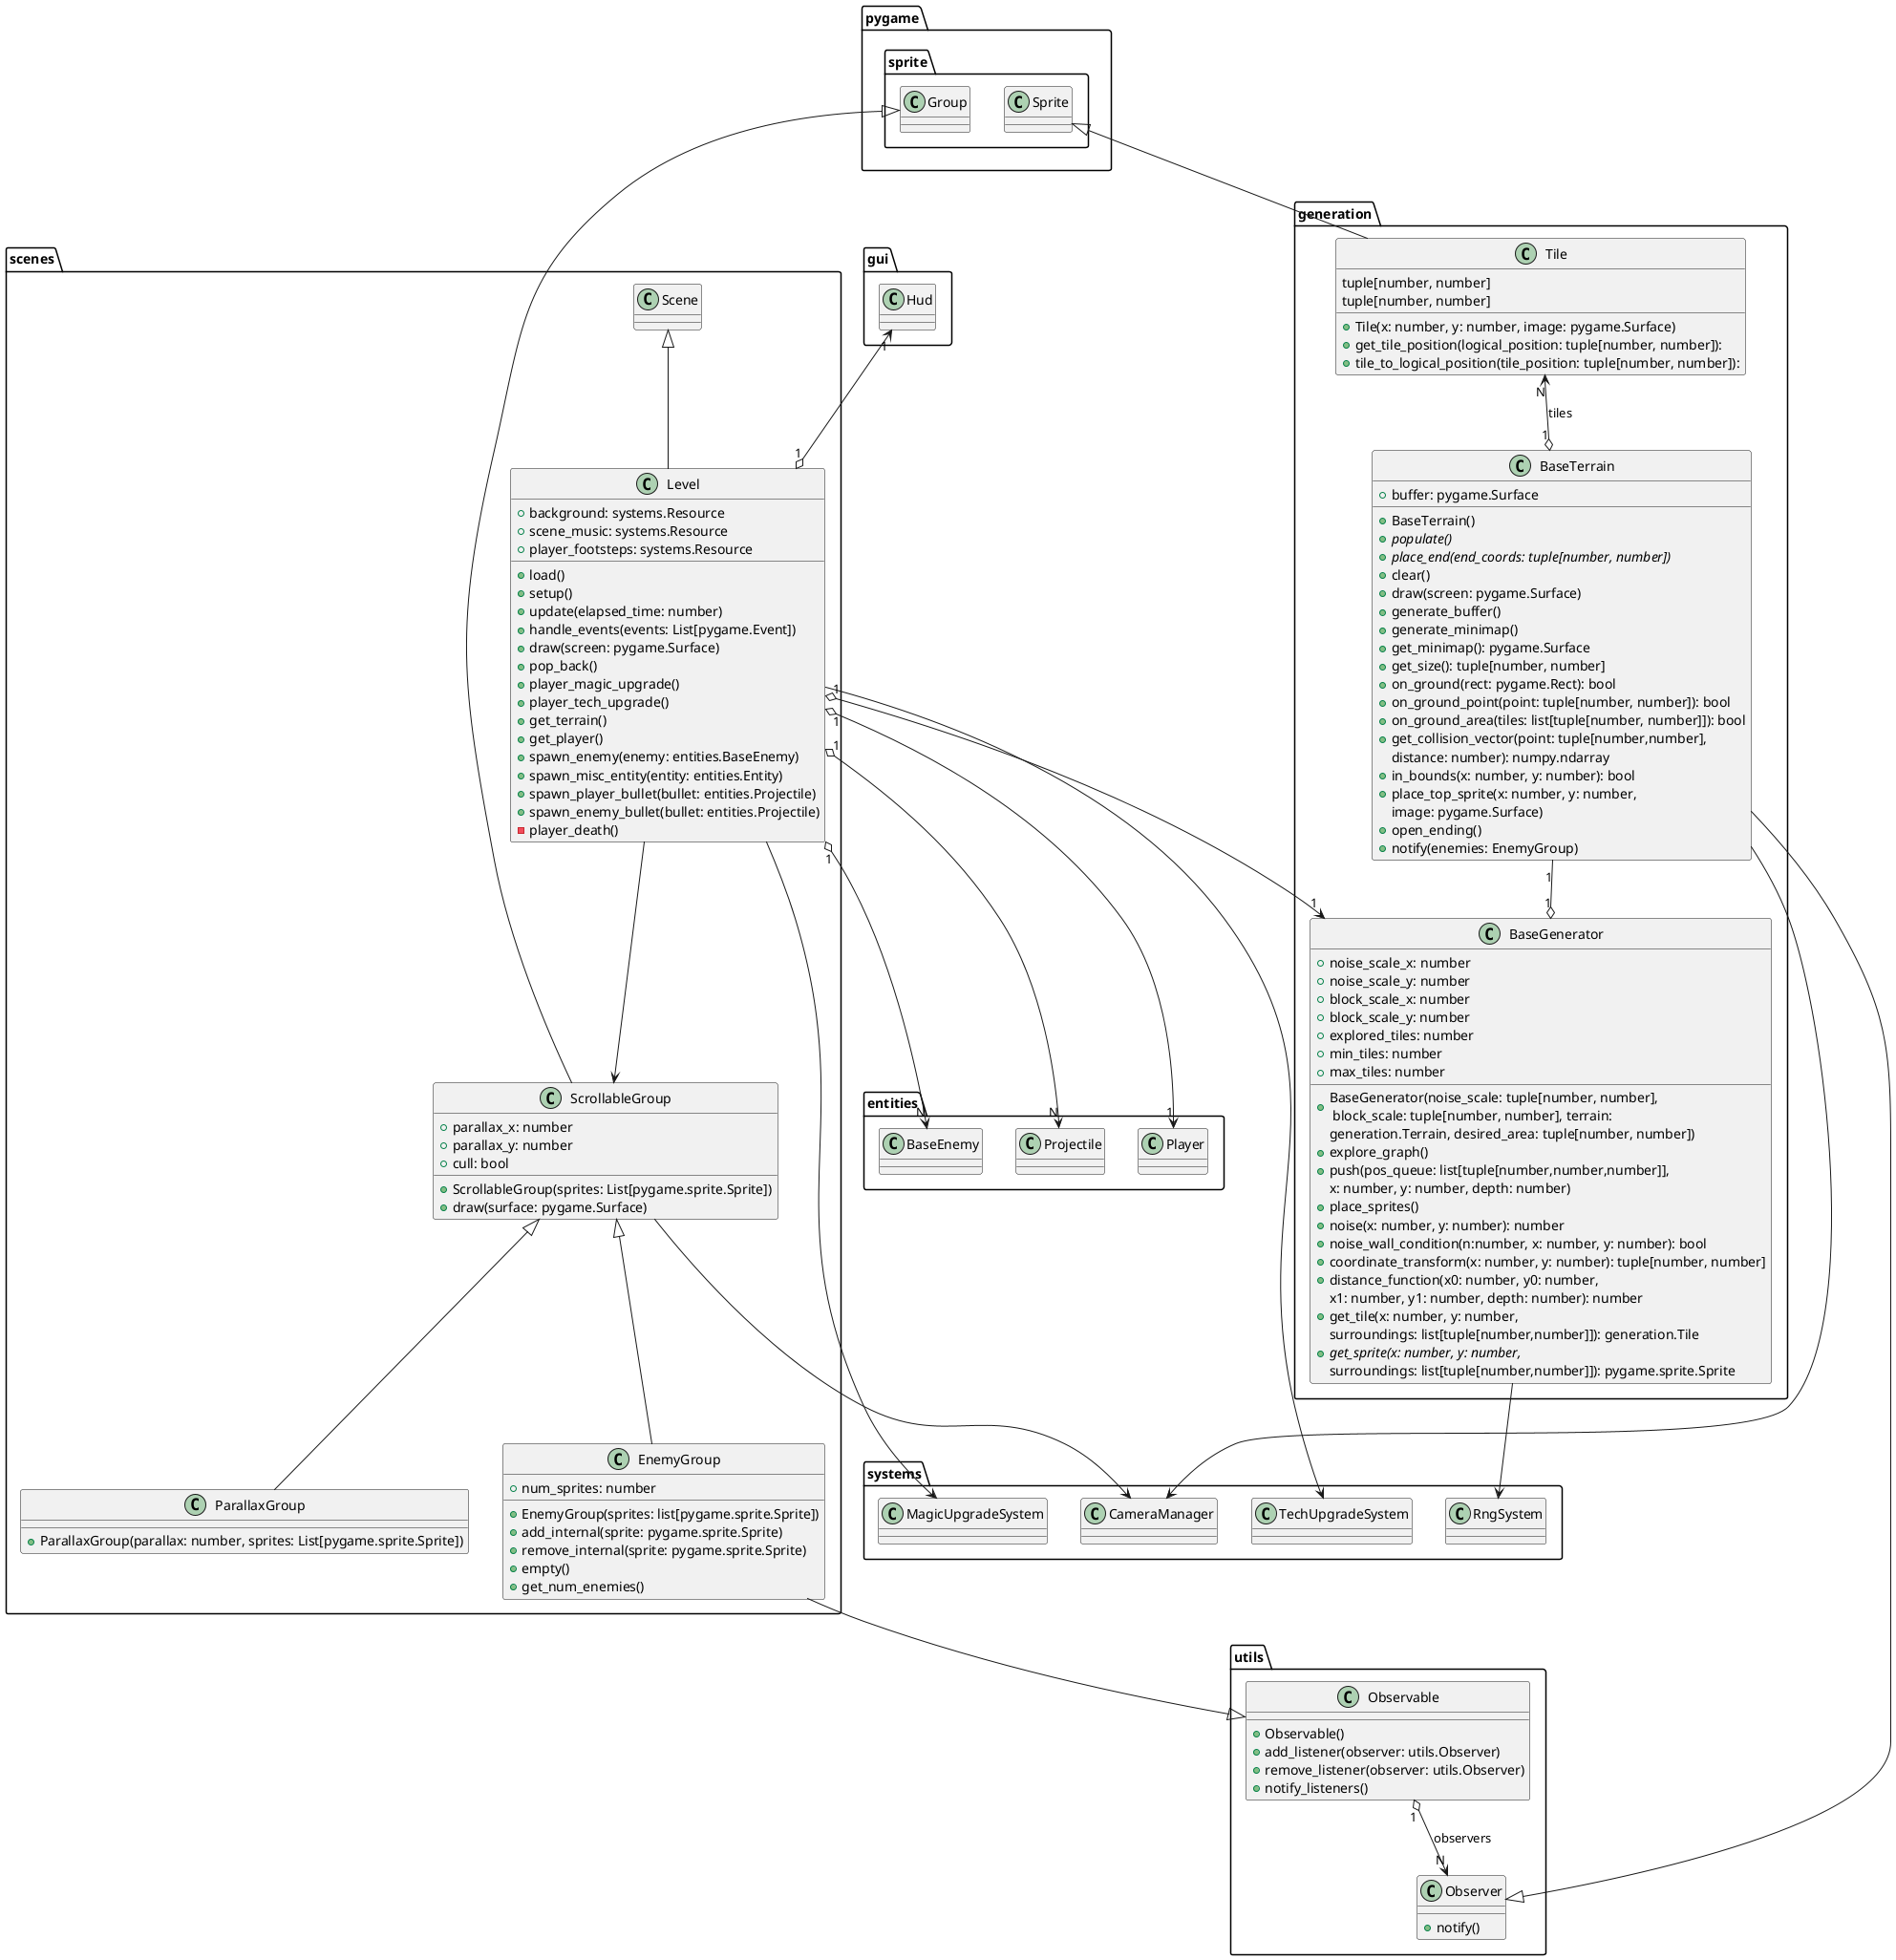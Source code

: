 @startuml levels

class scenes.Level extends scenes.Scene {
  + background: systems.Resource
  + scene_music: systems.Resource
  + player_footsteps: systems.Resource

  + load()
  + setup()
  + update(elapsed_time: number)
  + handle_events(events: List[pygame.Event])
  + draw(screen: pygame.Surface)
  + pop_back()
  + player_magic_upgrade()
  + player_tech_upgrade()
  + get_terrain()
  + get_player()
  + spawn_enemy(enemy: entities.BaseEnemy)
  + spawn_misc_entity(entity: entities.Entity)
  + spawn_player_bullet(bullet: entities.Projectile)
  + spawn_enemy_bullet(bullet: entities.Projectile)
  - player_death()
}
scenes.Level "1" o--> "1" entities.Player
scenes.Level "1" o--> "N" entities.BaseEnemy
scenes.Level "1" o--> "N" entities.Projectile

scenes.Level "1" o-up-> "1" gui.Hud
scenes.Level -right-> systems.MagicUpgradeSystem
scenes.Level -right-> systems.TechUpgradeSystem
scenes.Level --> scenes.ScrollableGroup
scenes.Level "1" o-up-> "1" generation.BaseGenerator

class generation.BaseGenerator{
    + noise_scale_x: number
    + noise_scale_y: number
    + block_scale_x: number
    + block_scale_y: number
    + explored_tiles: number
    + min_tiles: number
    + max_tiles: number

    + BaseGenerator(noise_scale: tuple[number, number],\n block_scale: tuple[number, number], terrain:
    generation.Terrain, desired_area: tuple[number, number])
    + explore_graph()
    + push(pos_queue: list[tuple[number,number,number]],
        x: number, y: number, depth: number)
    + place_sprites()
    + noise(x: number, y: number): number
    + noise_wall_condition(n:number, x: number, y: number): bool
    + coordinate_transform(x: number, y: number): tuple[number, number]
    + distance_function(x0: number, y0: number,
        x1: number, y1: number, depth: number): number
    + get_tile(x: number, y: number,
        surroundings: list[tuple[number,number]]): generation.Tile
    + {abstract} get_sprite(x: number, y: number,
        surroundings: list[tuple[number,number]]): pygame.sprite.Sprite
} 
class generation.BaseTerrain extends utils.Observer{
    + buffer: pygame.Surface
    
    + BaseTerrain()
    + {abstract} populate()
    + {abstract} place_end(end_coords: tuple[number, number])
    + clear()
    + draw(screen: pygame.Surface)
    + generate_buffer()
    + generate_minimap()
    + get_minimap(): pygame.Surface
    + get_size(): tuple[number, number]
    + on_ground(rect: pygame.Rect): bool
    + on_ground_point(point: tuple[number, number]): bool
    + on_ground_area(tiles: list[tuple[number, number]]): bool
    + get_collision_vector(point: tuple[number,number],
        distance: number): numpy.ndarray
    + in_bounds(x: number, y: number): bool
    + place_top_sprite(x: number, y: number,
        image: pygame.Surface)
    + open_ending()
    + notify(enemies: EnemyGroup)
}



generation.BaseGenerator --> systems.RngSystem
generation.BaseTerrain "1" --o "1" generation.BaseGenerator
generation.BaseTerrain --> systems.CameraManager
generation.BaseTerrain "1" o-up-> "N" generation.Tile: tiles
class generation.Tile extends pygame.sprite.Sprite{
    
    + Tile(x: number, y: number, image: pygame.Surface)
    + get_tile_position(logical_position: tuple[number, number]):
        tuple[number, number]
    + tile_to_logical_position(tile_position: tuple[number, number]):
        tuple[number, number]
}

class scenes.ScrollableGroup {
  + parallax_x: number
  + parallax_y: number
  + cull: bool

  + ScrollableGroup(sprites: List[pygame.sprite.Sprite])
  + draw(surface: pygame.Surface)
}
scenes.ScrollableGroup -up-|> pygame.sprite.Group
scenes.ScrollableGroup --> systems.CameraManager

class scenes.ParallaxGroup {
  + ParallaxGroup(parallax: number, sprites: List[pygame.sprite.Sprite])
}
scenes.ParallaxGroup -up-|> scenes.ScrollableGroup

class scenes.EnemyGroup {
  + num_sprites: number

  + EnemyGroup(sprites: list[pygame.sprite.Sprite])
  + add_internal(sprite: pygame.sprite.Sprite)
  + remove_internal(sprite: pygame.sprite.Sprite)
  + empty()
  + get_num_enemies()
}

class utils.Observable {
  + Observable()
  + add_listener(observer: utils.Observer)
  + remove_listener(observer: utils.Observer)
  + notify_listeners()
}
class utils.Observer{
    + notify()
}
utils.Observable "1" o--> "N" utils.Observer: observers


scenes.EnemyGroup -up-|> scenes.ScrollableGroup
scenes.EnemyGroup --|> utils.Observable

@enduml
